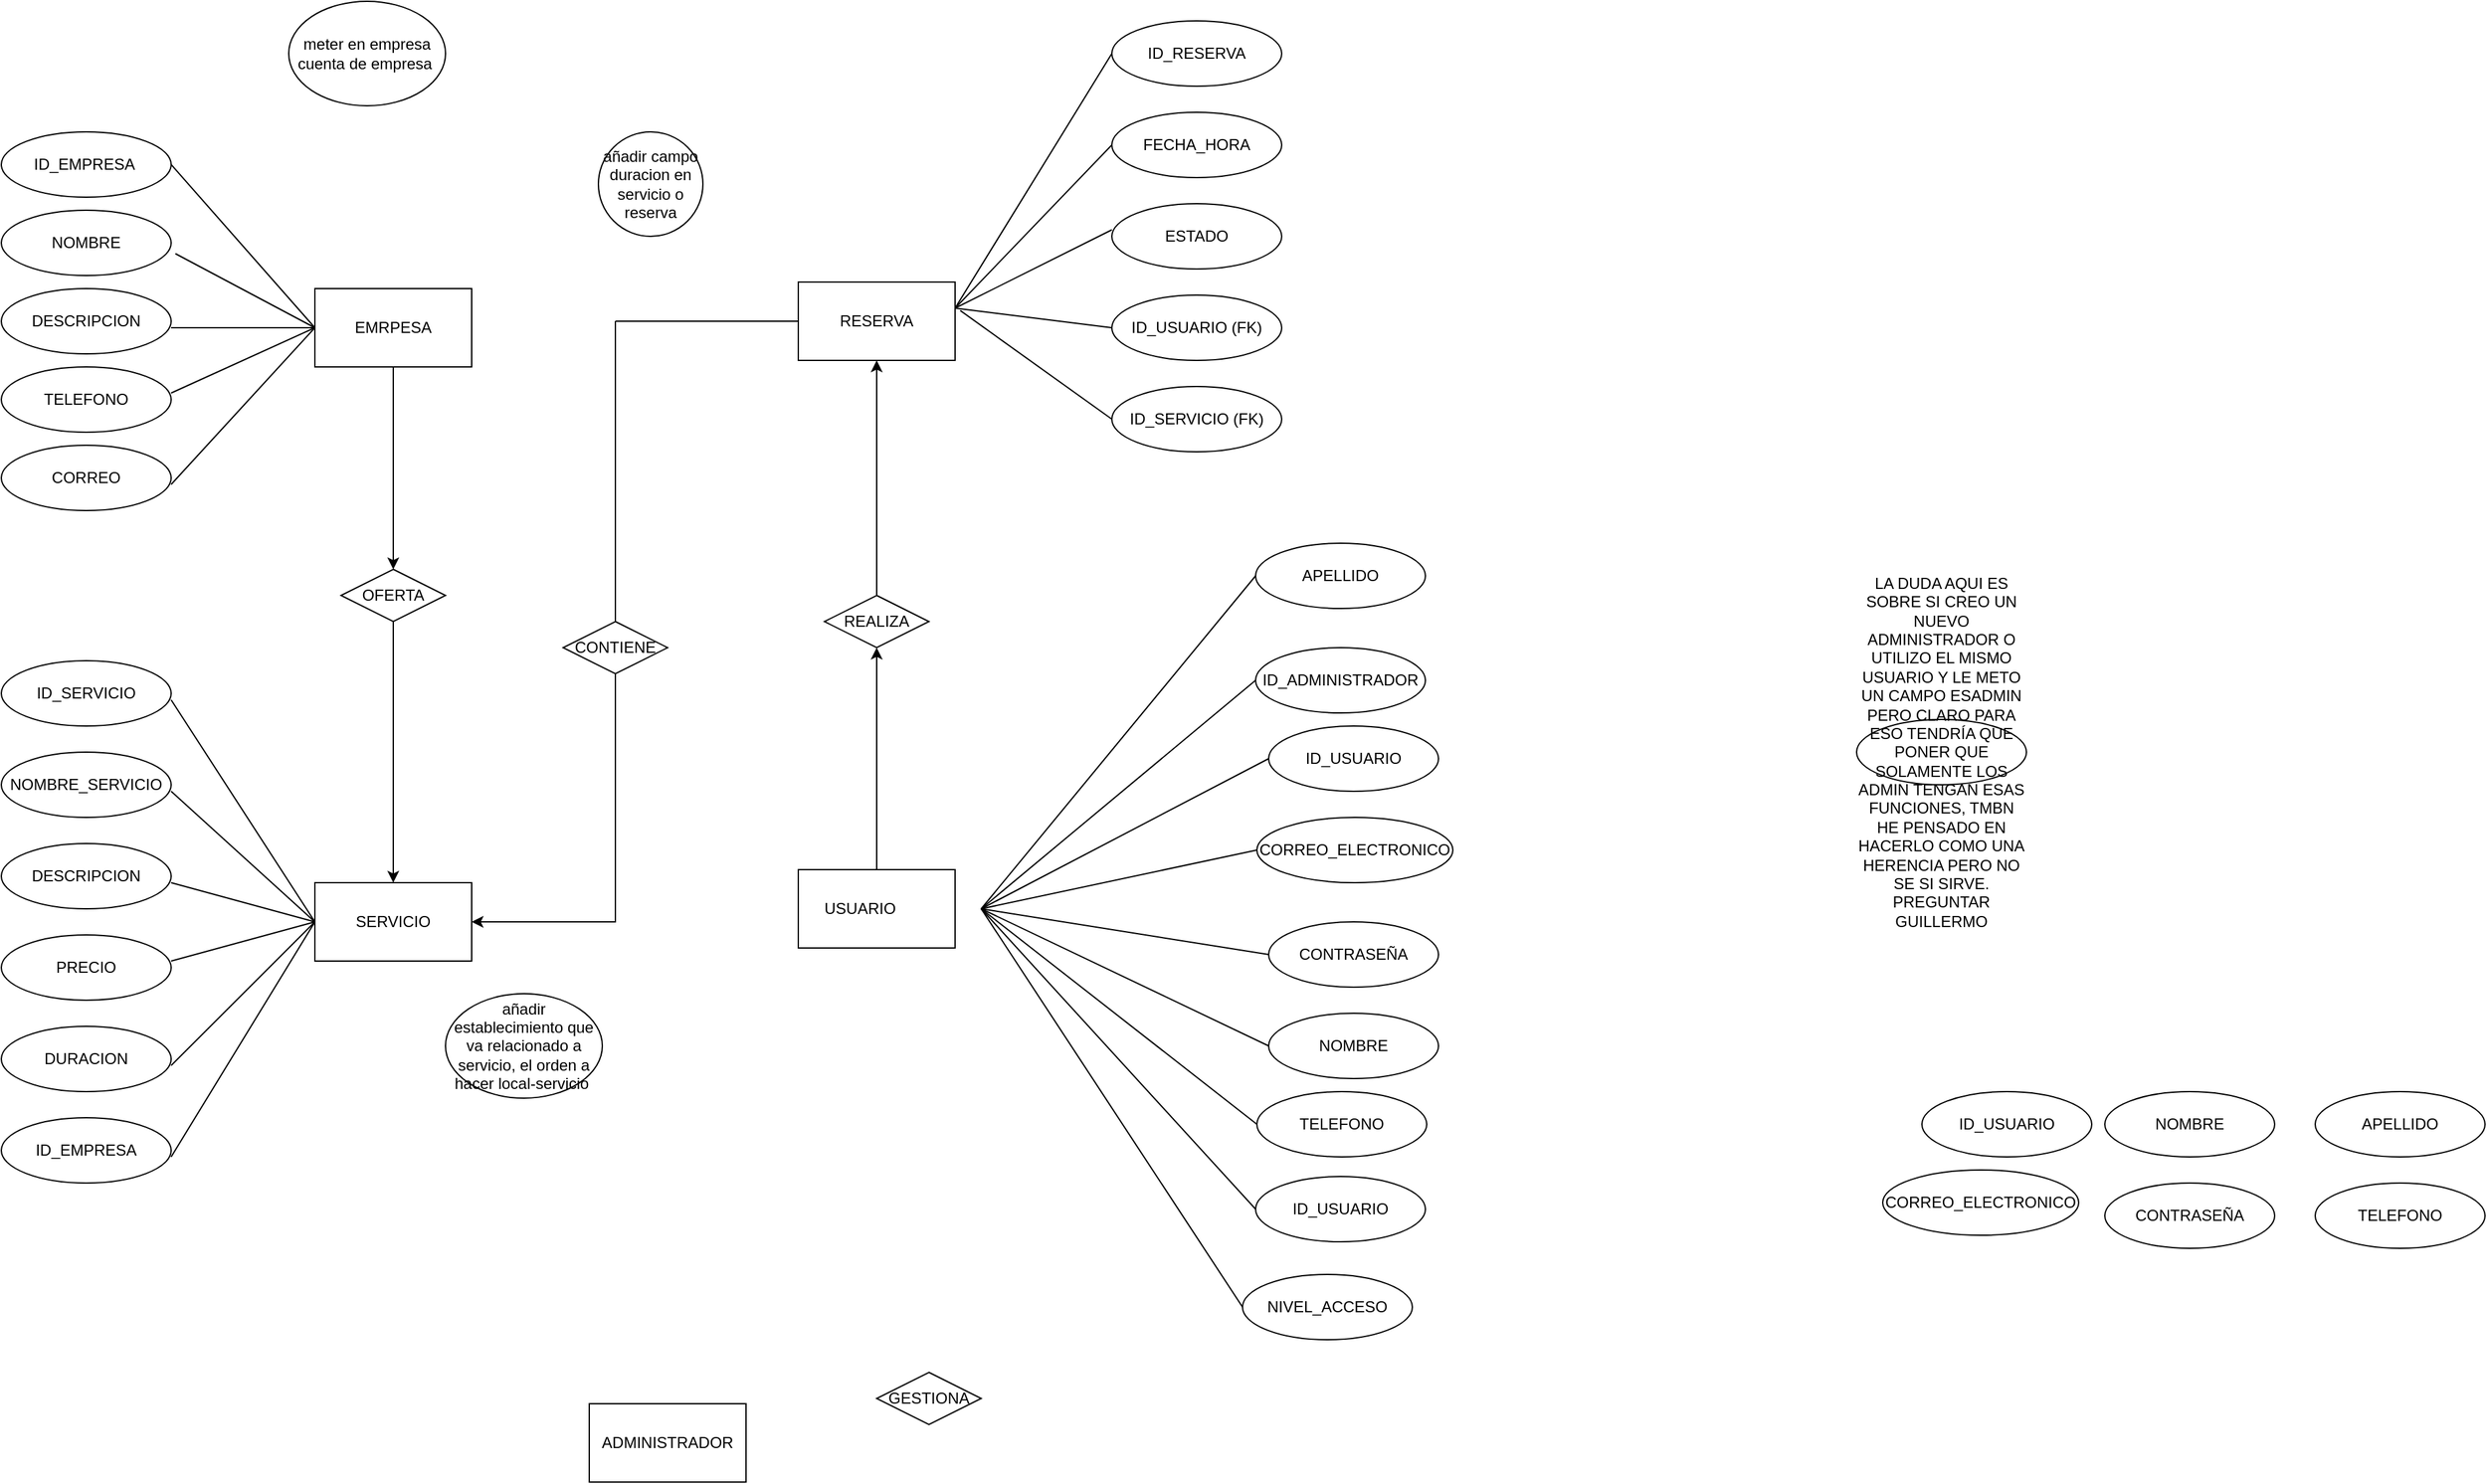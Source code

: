 <mxfile version="24.2.5" type="device">
  <diagram id="C5RBs43oDa-KdzZeNtuy" name="Page-1">
    <mxGraphModel dx="1400" dy="707" grid="1" gridSize="10" guides="1" tooltips="1" connect="1" arrows="1" fold="1" page="1" pageScale="1" pageWidth="827" pageHeight="1169" math="0" shadow="0">
      <root>
        <mxCell id="WIyWlLk6GJQsqaUBKTNV-0" />
        <mxCell id="WIyWlLk6GJQsqaUBKTNV-1" parent="WIyWlLk6GJQsqaUBKTNV-0" />
        <mxCell id="ExBjZ8pog-AtWkOkbSy3-0" style="edgeStyle=orthogonalEdgeStyle;rounded=0;orthogonalLoop=1;jettySize=auto;html=1;entryX=0.5;entryY=1;entryDx=0;entryDy=0;" parent="WIyWlLk6GJQsqaUBKTNV-1" source="3SX-jlCpRVcLW0ezpYoT-0" target="3SX-jlCpRVcLW0ezpYoT-5" edge="1">
          <mxGeometry relative="1" as="geometry" />
        </mxCell>
        <mxCell id="3SX-jlCpRVcLW0ezpYoT-0" value="USUARIO&lt;span style=&quot;white-space: pre;&quot;&gt;&#x9;&lt;/span&gt;" style="rounded=0;whiteSpace=wrap;html=1;" parent="WIyWlLk6GJQsqaUBKTNV-1" vertex="1">
          <mxGeometry x="980" y="700" width="120" height="60" as="geometry" />
        </mxCell>
        <mxCell id="3SX-jlCpRVcLW0ezpYoT-1" value="RESERVA" style="rounded=0;whiteSpace=wrap;html=1;" parent="WIyWlLk6GJQsqaUBKTNV-1" vertex="1">
          <mxGeometry x="980" y="250" width="120" height="60" as="geometry" />
        </mxCell>
        <mxCell id="3SX-jlCpRVcLW0ezpYoT-2" value="ADMINISTRADOR" style="rounded=0;whiteSpace=wrap;html=1;" parent="WIyWlLk6GJQsqaUBKTNV-1" vertex="1">
          <mxGeometry x="820" y="1109" width="120" height="60" as="geometry" />
        </mxCell>
        <mxCell id="ExBjZ8pog-AtWkOkbSy3-6" style="edgeStyle=orthogonalEdgeStyle;rounded=0;orthogonalLoop=1;jettySize=auto;html=1;exitX=0.5;exitY=1;exitDx=0;exitDy=0;entryX=0.5;entryY=0;entryDx=0;entryDy=0;" parent="WIyWlLk6GJQsqaUBKTNV-1" source="3SX-jlCpRVcLW0ezpYoT-3" target="3SX-jlCpRVcLW0ezpYoT-7" edge="1">
          <mxGeometry relative="1" as="geometry" />
        </mxCell>
        <mxCell id="3SX-jlCpRVcLW0ezpYoT-3" value="EMRPESA" style="rounded=0;whiteSpace=wrap;html=1;" parent="WIyWlLk6GJQsqaUBKTNV-1" vertex="1">
          <mxGeometry x="610" y="255" width="120" height="60" as="geometry" />
        </mxCell>
        <mxCell id="3SX-jlCpRVcLW0ezpYoT-4" value="SERVICIO" style="rounded=0;whiteSpace=wrap;html=1;" parent="WIyWlLk6GJQsqaUBKTNV-1" vertex="1">
          <mxGeometry x="610" y="710" width="120" height="60" as="geometry" />
        </mxCell>
        <mxCell id="ExBjZ8pog-AtWkOkbSy3-1" style="edgeStyle=orthogonalEdgeStyle;rounded=0;orthogonalLoop=1;jettySize=auto;html=1;exitX=0.5;exitY=0;exitDx=0;exitDy=0;entryX=0.5;entryY=1;entryDx=0;entryDy=0;" parent="WIyWlLk6GJQsqaUBKTNV-1" source="3SX-jlCpRVcLW0ezpYoT-5" target="3SX-jlCpRVcLW0ezpYoT-1" edge="1">
          <mxGeometry relative="1" as="geometry" />
        </mxCell>
        <mxCell id="3SX-jlCpRVcLW0ezpYoT-5" value="REALIZA" style="rhombus;whiteSpace=wrap;html=1;" parent="WIyWlLk6GJQsqaUBKTNV-1" vertex="1">
          <mxGeometry x="1000" y="490" width="80" height="40" as="geometry" />
        </mxCell>
        <mxCell id="ExBjZ8pog-AtWkOkbSy3-3" style="edgeStyle=orthogonalEdgeStyle;rounded=0;orthogonalLoop=1;jettySize=auto;html=1;exitX=0.5;exitY=1;exitDx=0;exitDy=0;entryX=1;entryY=0.5;entryDx=0;entryDy=0;" parent="WIyWlLk6GJQsqaUBKTNV-1" source="3SX-jlCpRVcLW0ezpYoT-6" target="3SX-jlCpRVcLW0ezpYoT-4" edge="1">
          <mxGeometry relative="1" as="geometry" />
        </mxCell>
        <mxCell id="3SX-jlCpRVcLW0ezpYoT-6" value="CONTIENE" style="rhombus;whiteSpace=wrap;html=1;" parent="WIyWlLk6GJQsqaUBKTNV-1" vertex="1">
          <mxGeometry x="800" y="510" width="80" height="40" as="geometry" />
        </mxCell>
        <mxCell id="ExBjZ8pog-AtWkOkbSy3-7" style="edgeStyle=orthogonalEdgeStyle;rounded=0;orthogonalLoop=1;jettySize=auto;html=1;exitX=0.5;exitY=1;exitDx=0;exitDy=0;entryX=0.5;entryY=0;entryDx=0;entryDy=0;" parent="WIyWlLk6GJQsqaUBKTNV-1" source="3SX-jlCpRVcLW0ezpYoT-7" target="3SX-jlCpRVcLW0ezpYoT-4" edge="1">
          <mxGeometry relative="1" as="geometry" />
        </mxCell>
        <mxCell id="3SX-jlCpRVcLW0ezpYoT-7" value="OFERTA" style="rhombus;whiteSpace=wrap;html=1;" parent="WIyWlLk6GJQsqaUBKTNV-1" vertex="1">
          <mxGeometry x="630" y="470" width="80" height="40" as="geometry" />
        </mxCell>
        <mxCell id="3SX-jlCpRVcLW0ezpYoT-9" value="GESTIONA" style="rhombus;whiteSpace=wrap;html=1;" parent="WIyWlLk6GJQsqaUBKTNV-1" vertex="1">
          <mxGeometry x="1040" y="1085" width="80" height="40" as="geometry" />
        </mxCell>
        <mxCell id="3SX-jlCpRVcLW0ezpYoT-27" value="NOMBRE" style="ellipse;whiteSpace=wrap;html=1;" parent="WIyWlLk6GJQsqaUBKTNV-1" vertex="1">
          <mxGeometry x="370" y="195" width="130" height="50" as="geometry" />
        </mxCell>
        <mxCell id="3SX-jlCpRVcLW0ezpYoT-28" value="ID_EMPRESA&lt;span style=&quot;white-space: pre;&quot;&gt;&#x9;&lt;/span&gt;" style="ellipse;whiteSpace=wrap;html=1;" parent="WIyWlLk6GJQsqaUBKTNV-1" vertex="1">
          <mxGeometry x="370" y="135" width="130" height="50" as="geometry" />
        </mxCell>
        <mxCell id="3SX-jlCpRVcLW0ezpYoT-29" value="DESCRIPCION" style="ellipse;whiteSpace=wrap;html=1;" parent="WIyWlLk6GJQsqaUBKTNV-1" vertex="1">
          <mxGeometry x="370" y="255" width="130" height="50" as="geometry" />
        </mxCell>
        <mxCell id="3SX-jlCpRVcLW0ezpYoT-30" value="CORREO" style="ellipse;whiteSpace=wrap;html=1;" parent="WIyWlLk6GJQsqaUBKTNV-1" vertex="1">
          <mxGeometry x="370" y="375" width="130" height="50" as="geometry" />
        </mxCell>
        <mxCell id="3SX-jlCpRVcLW0ezpYoT-31" value="TELEFONO" style="ellipse;whiteSpace=wrap;html=1;" parent="WIyWlLk6GJQsqaUBKTNV-1" vertex="1">
          <mxGeometry x="370" y="315" width="130" height="50" as="geometry" />
        </mxCell>
        <mxCell id="3SX-jlCpRVcLW0ezpYoT-34" value="ID_SERVICIO" style="ellipse;whiteSpace=wrap;html=1;" parent="WIyWlLk6GJQsqaUBKTNV-1" vertex="1">
          <mxGeometry x="370" y="540" width="130" height="50" as="geometry" />
        </mxCell>
        <mxCell id="3SX-jlCpRVcLW0ezpYoT-35" value="NOMBRE_SERVICIO" style="ellipse;whiteSpace=wrap;html=1;" parent="WIyWlLk6GJQsqaUBKTNV-1" vertex="1">
          <mxGeometry x="370" y="610" width="130" height="50" as="geometry" />
        </mxCell>
        <mxCell id="3SX-jlCpRVcLW0ezpYoT-40" value="DESCRIPCION" style="ellipse;whiteSpace=wrap;html=1;" parent="WIyWlLk6GJQsqaUBKTNV-1" vertex="1">
          <mxGeometry x="370" y="680" width="130" height="50" as="geometry" />
        </mxCell>
        <mxCell id="3SX-jlCpRVcLW0ezpYoT-41" value="PRECIO" style="ellipse;whiteSpace=wrap;html=1;" parent="WIyWlLk6GJQsqaUBKTNV-1" vertex="1">
          <mxGeometry x="370" y="750" width="130" height="50" as="geometry" />
        </mxCell>
        <mxCell id="3SX-jlCpRVcLW0ezpYoT-42" value="DURACION" style="ellipse;whiteSpace=wrap;html=1;" parent="WIyWlLk6GJQsqaUBKTNV-1" vertex="1">
          <mxGeometry x="370" y="820" width="130" height="50" as="geometry" />
        </mxCell>
        <mxCell id="3SX-jlCpRVcLW0ezpYoT-43" value="ID_EMPRESA" style="ellipse;whiteSpace=wrap;html=1;" parent="WIyWlLk6GJQsqaUBKTNV-1" vertex="1">
          <mxGeometry x="370" y="890" width="130" height="50" as="geometry" />
        </mxCell>
        <mxCell id="3SX-jlCpRVcLW0ezpYoT-44" value="ID_RESERVA" style="ellipse;whiteSpace=wrap;html=1;" parent="WIyWlLk6GJQsqaUBKTNV-1" vertex="1">
          <mxGeometry x="1220" y="50" width="130" height="50" as="geometry" />
        </mxCell>
        <mxCell id="3SX-jlCpRVcLW0ezpYoT-45" value="FECHA_HORA" style="ellipse;whiteSpace=wrap;html=1;" parent="WIyWlLk6GJQsqaUBKTNV-1" vertex="1">
          <mxGeometry x="1220" y="120" width="130" height="50" as="geometry" />
        </mxCell>
        <mxCell id="3SX-jlCpRVcLW0ezpYoT-46" value="ESTADO" style="ellipse;whiteSpace=wrap;html=1;" parent="WIyWlLk6GJQsqaUBKTNV-1" vertex="1">
          <mxGeometry x="1220" y="190" width="130" height="50" as="geometry" />
        </mxCell>
        <mxCell id="3SX-jlCpRVcLW0ezpYoT-47" value="ID_USUARIO (FK)" style="ellipse;whiteSpace=wrap;html=1;" parent="WIyWlLk6GJQsqaUBKTNV-1" vertex="1">
          <mxGeometry x="1220" y="260" width="130" height="50" as="geometry" />
        </mxCell>
        <mxCell id="3SX-jlCpRVcLW0ezpYoT-48" value="ID_SERVICIO (FK)" style="ellipse;whiteSpace=wrap;html=1;" parent="WIyWlLk6GJQsqaUBKTNV-1" vertex="1">
          <mxGeometry x="1220" y="330" width="130" height="50" as="geometry" />
        </mxCell>
        <mxCell id="3SX-jlCpRVcLW0ezpYoT-50" value="APELLIDO" style="ellipse;whiteSpace=wrap;html=1;" parent="WIyWlLk6GJQsqaUBKTNV-1" vertex="1">
          <mxGeometry x="2141" y="870" width="130" height="50" as="geometry" />
        </mxCell>
        <mxCell id="3SX-jlCpRVcLW0ezpYoT-51" value="TELEFONO" style="ellipse;whiteSpace=wrap;html=1;" parent="WIyWlLk6GJQsqaUBKTNV-1" vertex="1">
          <mxGeometry x="2141" y="940" width="130" height="50" as="geometry" />
        </mxCell>
        <mxCell id="3SX-jlCpRVcLW0ezpYoT-52" value="NOMBRE" style="ellipse;whiteSpace=wrap;html=1;" parent="WIyWlLk6GJQsqaUBKTNV-1" vertex="1">
          <mxGeometry x="1980" y="870" width="130" height="50" as="geometry" />
        </mxCell>
        <mxCell id="3SX-jlCpRVcLW0ezpYoT-53" value="CONTRASEÑA" style="ellipse;whiteSpace=wrap;html=1;" parent="WIyWlLk6GJQsqaUBKTNV-1" vertex="1">
          <mxGeometry x="1980" y="940" width="130" height="50" as="geometry" />
        </mxCell>
        <mxCell id="3SX-jlCpRVcLW0ezpYoT-54" value="ID_USUARIO" style="ellipse;whiteSpace=wrap;html=1;" parent="WIyWlLk6GJQsqaUBKTNV-1" vertex="1">
          <mxGeometry x="1840" y="870" width="130" height="50" as="geometry" />
        </mxCell>
        <mxCell id="3SX-jlCpRVcLW0ezpYoT-55" value="CORREO_ELECTRONICO" style="ellipse;whiteSpace=wrap;html=1;" parent="WIyWlLk6GJQsqaUBKTNV-1" vertex="1">
          <mxGeometry x="1810" y="930" width="150" height="50" as="geometry" />
        </mxCell>
        <mxCell id="3SX-jlCpRVcLW0ezpYoT-56" value="ID_ADMINISTRADOR" style="ellipse;whiteSpace=wrap;html=1;" parent="WIyWlLk6GJQsqaUBKTNV-1" vertex="1">
          <mxGeometry x="1330" y="530" width="130" height="50" as="geometry" />
        </mxCell>
        <mxCell id="3SX-jlCpRVcLW0ezpYoT-57" value="NIVEL_ACCESO" style="ellipse;whiteSpace=wrap;html=1;" parent="WIyWlLk6GJQsqaUBKTNV-1" vertex="1">
          <mxGeometry x="1320" y="1010" width="130" height="50" as="geometry" />
        </mxCell>
        <mxCell id="3SX-jlCpRVcLW0ezpYoT-58" value="LA DUDA AQUI ES SOBRE SI CREO UN NUEVO ADMINISTRADOR O UTILIZO EL MISMO USUARIO Y LE METO UN CAMPO ESADMIN PERO CLARO PARA ESO TENDRÍA QUE PONER QUE SOLAMENTE LOS ADMIN TENGAN ESAS FUNCIONES, TMBN HE PENSADO EN HACERLO COMO UNA HERENCIA PERO NO SE SI SIRVE. PREGUNTAR GUILLERMO" style="ellipse;whiteSpace=wrap;html=1;" parent="WIyWlLk6GJQsqaUBKTNV-1" vertex="1">
          <mxGeometry x="1790" y="585" width="130" height="50" as="geometry" />
        </mxCell>
        <mxCell id="3SX-jlCpRVcLW0ezpYoT-59" value="ID_USUARIO" style="ellipse;whiteSpace=wrap;html=1;" parent="WIyWlLk6GJQsqaUBKTNV-1" vertex="1">
          <mxGeometry x="1330" y="935" width="130" height="50" as="geometry" />
        </mxCell>
        <mxCell id="3SX-jlCpRVcLW0ezpYoT-61" value="APELLIDO" style="ellipse;whiteSpace=wrap;html=1;" parent="WIyWlLk6GJQsqaUBKTNV-1" vertex="1">
          <mxGeometry x="1330" y="450" width="130" height="50" as="geometry" />
        </mxCell>
        <mxCell id="3SX-jlCpRVcLW0ezpYoT-62" value="TELEFONO" style="ellipse;whiteSpace=wrap;html=1;" parent="WIyWlLk6GJQsqaUBKTNV-1" vertex="1">
          <mxGeometry x="1331" y="870" width="130" height="50" as="geometry" />
        </mxCell>
        <mxCell id="3SX-jlCpRVcLW0ezpYoT-63" value="NOMBRE" style="ellipse;whiteSpace=wrap;html=1;" parent="WIyWlLk6GJQsqaUBKTNV-1" vertex="1">
          <mxGeometry x="1340" y="810" width="130" height="50" as="geometry" />
        </mxCell>
        <mxCell id="3SX-jlCpRVcLW0ezpYoT-64" value="CONTRASEÑA" style="ellipse;whiteSpace=wrap;html=1;" parent="WIyWlLk6GJQsqaUBKTNV-1" vertex="1">
          <mxGeometry x="1340" y="740" width="130" height="50" as="geometry" />
        </mxCell>
        <mxCell id="3SX-jlCpRVcLW0ezpYoT-65" value="ID_USUARIO" style="ellipse;whiteSpace=wrap;html=1;" parent="WIyWlLk6GJQsqaUBKTNV-1" vertex="1">
          <mxGeometry x="1340" y="590" width="130" height="50" as="geometry" />
        </mxCell>
        <mxCell id="3SX-jlCpRVcLW0ezpYoT-66" value="CORREO_ELECTRONICO" style="ellipse;whiteSpace=wrap;html=1;" parent="WIyWlLk6GJQsqaUBKTNV-1" vertex="1">
          <mxGeometry x="1331" y="660" width="150" height="50" as="geometry" />
        </mxCell>
        <mxCell id="3SX-jlCpRVcLW0ezpYoT-70" value="" style="endArrow=none;html=1;rounded=0;entryX=0;entryY=0.5;entryDx=0;entryDy=0;" parent="WIyWlLk6GJQsqaUBKTNV-1" target="3SX-jlCpRVcLW0ezpYoT-4" edge="1">
          <mxGeometry width="50" height="50" relative="1" as="geometry">
            <mxPoint x="500" y="850" as="sourcePoint" />
            <mxPoint x="550" y="800" as="targetPoint" />
          </mxGeometry>
        </mxCell>
        <mxCell id="3SX-jlCpRVcLW0ezpYoT-71" value="" style="endArrow=none;html=1;rounded=0;entryX=0;entryY=0.5;entryDx=0;entryDy=0;" parent="WIyWlLk6GJQsqaUBKTNV-1" target="3SX-jlCpRVcLW0ezpYoT-4" edge="1">
          <mxGeometry width="50" height="50" relative="1" as="geometry">
            <mxPoint x="500" y="920" as="sourcePoint" />
            <mxPoint x="550" y="870" as="targetPoint" />
          </mxGeometry>
        </mxCell>
        <mxCell id="3SX-jlCpRVcLW0ezpYoT-72" value="" style="endArrow=none;html=1;rounded=0;entryX=0;entryY=0.5;entryDx=0;entryDy=0;" parent="WIyWlLk6GJQsqaUBKTNV-1" target="3SX-jlCpRVcLW0ezpYoT-4" edge="1">
          <mxGeometry width="50" height="50" relative="1" as="geometry">
            <mxPoint x="500" y="770" as="sourcePoint" />
            <mxPoint x="550" y="720" as="targetPoint" />
          </mxGeometry>
        </mxCell>
        <mxCell id="3SX-jlCpRVcLW0ezpYoT-73" value="" style="endArrow=none;html=1;rounded=0;entryX=0;entryY=0.5;entryDx=0;entryDy=0;" parent="WIyWlLk6GJQsqaUBKTNV-1" target="3SX-jlCpRVcLW0ezpYoT-4" edge="1">
          <mxGeometry width="50" height="50" relative="1" as="geometry">
            <mxPoint x="500" y="710" as="sourcePoint" />
            <mxPoint x="550" y="660" as="targetPoint" />
          </mxGeometry>
        </mxCell>
        <mxCell id="3SX-jlCpRVcLW0ezpYoT-74" value="" style="endArrow=none;html=1;rounded=0;entryX=0;entryY=0.5;entryDx=0;entryDy=0;" parent="WIyWlLk6GJQsqaUBKTNV-1" target="3SX-jlCpRVcLW0ezpYoT-4" edge="1">
          <mxGeometry width="50" height="50" relative="1" as="geometry">
            <mxPoint x="500" y="640" as="sourcePoint" />
            <mxPoint x="550" y="590" as="targetPoint" />
          </mxGeometry>
        </mxCell>
        <mxCell id="3SX-jlCpRVcLW0ezpYoT-75" value="" style="endArrow=none;html=1;rounded=0;entryX=0;entryY=0.5;entryDx=0;entryDy=0;" parent="WIyWlLk6GJQsqaUBKTNV-1" target="3SX-jlCpRVcLW0ezpYoT-4" edge="1">
          <mxGeometry width="50" height="50" relative="1" as="geometry">
            <mxPoint x="500" y="570" as="sourcePoint" />
            <mxPoint x="550" y="520" as="targetPoint" />
          </mxGeometry>
        </mxCell>
        <mxCell id="3SX-jlCpRVcLW0ezpYoT-79" value="" style="endArrow=none;html=1;rounded=0;entryX=0;entryY=0.5;entryDx=0;entryDy=0;" parent="WIyWlLk6GJQsqaUBKTNV-1" target="3SX-jlCpRVcLW0ezpYoT-61" edge="1">
          <mxGeometry width="50" height="50" relative="1" as="geometry">
            <mxPoint x="1120" y="730" as="sourcePoint" />
            <mxPoint x="1170" y="680" as="targetPoint" />
          </mxGeometry>
        </mxCell>
        <mxCell id="3SX-jlCpRVcLW0ezpYoT-80" value="" style="endArrow=none;html=1;rounded=0;entryX=0;entryY=0.5;entryDx=0;entryDy=0;" parent="WIyWlLk6GJQsqaUBKTNV-1" target="3SX-jlCpRVcLW0ezpYoT-56" edge="1">
          <mxGeometry width="50" height="50" relative="1" as="geometry">
            <mxPoint x="1120" y="730" as="sourcePoint" />
            <mxPoint x="1170" y="680" as="targetPoint" />
          </mxGeometry>
        </mxCell>
        <mxCell id="3SX-jlCpRVcLW0ezpYoT-81" value="" style="endArrow=none;html=1;rounded=0;entryX=0;entryY=0.5;entryDx=0;entryDy=0;" parent="WIyWlLk6GJQsqaUBKTNV-1" target="3SX-jlCpRVcLW0ezpYoT-66" edge="1">
          <mxGeometry width="50" height="50" relative="1" as="geometry">
            <mxPoint x="1120" y="730" as="sourcePoint" />
            <mxPoint x="1170" y="680" as="targetPoint" />
          </mxGeometry>
        </mxCell>
        <mxCell id="3SX-jlCpRVcLW0ezpYoT-83" value="" style="endArrow=none;html=1;rounded=0;entryX=0;entryY=0.5;entryDx=0;entryDy=0;" parent="WIyWlLk6GJQsqaUBKTNV-1" target="3SX-jlCpRVcLW0ezpYoT-64" edge="1">
          <mxGeometry width="50" height="50" relative="1" as="geometry">
            <mxPoint x="1120" y="730" as="sourcePoint" />
            <mxPoint x="1170" y="680" as="targetPoint" />
          </mxGeometry>
        </mxCell>
        <mxCell id="3SX-jlCpRVcLW0ezpYoT-84" value="" style="endArrow=none;html=1;rounded=0;entryX=0;entryY=0.5;entryDx=0;entryDy=0;" parent="WIyWlLk6GJQsqaUBKTNV-1" target="3SX-jlCpRVcLW0ezpYoT-63" edge="1">
          <mxGeometry width="50" height="50" relative="1" as="geometry">
            <mxPoint x="1120" y="730" as="sourcePoint" />
            <mxPoint x="1170" y="680" as="targetPoint" />
          </mxGeometry>
        </mxCell>
        <mxCell id="3SX-jlCpRVcLW0ezpYoT-85" value="" style="endArrow=none;html=1;rounded=0;entryX=0;entryY=0.5;entryDx=0;entryDy=0;" parent="WIyWlLk6GJQsqaUBKTNV-1" target="3SX-jlCpRVcLW0ezpYoT-62" edge="1">
          <mxGeometry width="50" height="50" relative="1" as="geometry">
            <mxPoint x="1120" y="730" as="sourcePoint" />
            <mxPoint x="1170" y="680" as="targetPoint" />
          </mxGeometry>
        </mxCell>
        <mxCell id="3SX-jlCpRVcLW0ezpYoT-86" value="" style="endArrow=none;html=1;rounded=0;entryX=0;entryY=0.5;entryDx=0;entryDy=0;" parent="WIyWlLk6GJQsqaUBKTNV-1" target="3SX-jlCpRVcLW0ezpYoT-59" edge="1">
          <mxGeometry width="50" height="50" relative="1" as="geometry">
            <mxPoint x="1120" y="730" as="sourcePoint" />
            <mxPoint x="1170" y="680" as="targetPoint" />
          </mxGeometry>
        </mxCell>
        <mxCell id="3SX-jlCpRVcLW0ezpYoT-87" value="" style="endArrow=none;html=1;rounded=0;entryX=0;entryY=0.5;entryDx=0;entryDy=0;" parent="WIyWlLk6GJQsqaUBKTNV-1" target="3SX-jlCpRVcLW0ezpYoT-57" edge="1">
          <mxGeometry width="50" height="50" relative="1" as="geometry">
            <mxPoint x="1120" y="730" as="sourcePoint" />
            <mxPoint x="1170" y="680" as="targetPoint" />
          </mxGeometry>
        </mxCell>
        <mxCell id="3SX-jlCpRVcLW0ezpYoT-89" value="" style="endArrow=none;html=1;rounded=0;entryX=0;entryY=0.5;entryDx=0;entryDy=0;" parent="WIyWlLk6GJQsqaUBKTNV-1" target="3SX-jlCpRVcLW0ezpYoT-65" edge="1">
          <mxGeometry width="50" height="50" relative="1" as="geometry">
            <mxPoint x="1120" y="730" as="sourcePoint" />
            <mxPoint x="1170" y="680" as="targetPoint" />
          </mxGeometry>
        </mxCell>
        <mxCell id="3SX-jlCpRVcLW0ezpYoT-90" value="" style="endArrow=none;html=1;rounded=0;entryX=0;entryY=0.5;entryDx=0;entryDy=0;" parent="WIyWlLk6GJQsqaUBKTNV-1" edge="1">
          <mxGeometry width="50" height="50" relative="1" as="geometry">
            <mxPoint x="1100" y="270" as="sourcePoint" />
            <mxPoint x="1220" y="210" as="targetPoint" />
          </mxGeometry>
        </mxCell>
        <mxCell id="3SX-jlCpRVcLW0ezpYoT-93" value="" style="endArrow=none;html=1;rounded=0;entryX=0;entryY=0.5;entryDx=0;entryDy=0;" parent="WIyWlLk6GJQsqaUBKTNV-1" target="3SX-jlCpRVcLW0ezpYoT-45" edge="1">
          <mxGeometry width="50" height="50" relative="1" as="geometry">
            <mxPoint x="1100" y="270" as="sourcePoint" />
            <mxPoint x="960" y="182.5" as="targetPoint" />
          </mxGeometry>
        </mxCell>
        <mxCell id="3SX-jlCpRVcLW0ezpYoT-94" value="" style="endArrow=none;html=1;rounded=0;entryX=0;entryY=0.5;entryDx=0;entryDy=0;" parent="WIyWlLk6GJQsqaUBKTNV-1" target="3SX-jlCpRVcLW0ezpYoT-44" edge="1">
          <mxGeometry width="50" height="50" relative="1" as="geometry">
            <mxPoint x="1100" y="270" as="sourcePoint" />
            <mxPoint x="1300" y="27.5" as="targetPoint" />
          </mxGeometry>
        </mxCell>
        <mxCell id="3SX-jlCpRVcLW0ezpYoT-95" value="" style="endArrow=none;html=1;rounded=0;entryX=0;entryY=0.5;entryDx=0;entryDy=0;" parent="WIyWlLk6GJQsqaUBKTNV-1" target="3SX-jlCpRVcLW0ezpYoT-47" edge="1">
          <mxGeometry width="50" height="50" relative="1" as="geometry">
            <mxPoint x="1100" y="270" as="sourcePoint" />
            <mxPoint x="980" y="202.5" as="targetPoint" />
          </mxGeometry>
        </mxCell>
        <mxCell id="3SX-jlCpRVcLW0ezpYoT-96" value="" style="endArrow=none;html=1;rounded=0;entryX=0;entryY=0.5;entryDx=0;entryDy=0;exitX=1.033;exitY=0.364;exitDx=0;exitDy=0;exitPerimeter=0;" parent="WIyWlLk6GJQsqaUBKTNV-1" source="3SX-jlCpRVcLW0ezpYoT-1" target="3SX-jlCpRVcLW0ezpYoT-48" edge="1">
          <mxGeometry width="50" height="50" relative="1" as="geometry">
            <mxPoint x="780" y="467.5" as="sourcePoint" />
            <mxPoint x="990" y="212.5" as="targetPoint" />
          </mxGeometry>
        </mxCell>
        <mxCell id="3SX-jlCpRVcLW0ezpYoT-98" value="" style="endArrow=none;html=1;rounded=0;entryX=0;entryY=0.5;entryDx=0;entryDy=0;" parent="WIyWlLk6GJQsqaUBKTNV-1" target="3SX-jlCpRVcLW0ezpYoT-3" edge="1">
          <mxGeometry width="50" height="50" relative="1" as="geometry">
            <mxPoint x="500" y="285" as="sourcePoint" />
            <mxPoint x="550" y="235" as="targetPoint" />
          </mxGeometry>
        </mxCell>
        <mxCell id="3SX-jlCpRVcLW0ezpYoT-99" value="" style="endArrow=none;html=1;rounded=0;entryX=0;entryY=0.5;entryDx=0;entryDy=0;" parent="WIyWlLk6GJQsqaUBKTNV-1" target="3SX-jlCpRVcLW0ezpYoT-3" edge="1">
          <mxGeometry width="50" height="50" relative="1" as="geometry">
            <mxPoint x="500" y="335" as="sourcePoint" />
            <mxPoint x="550" y="285" as="targetPoint" />
          </mxGeometry>
        </mxCell>
        <mxCell id="3SX-jlCpRVcLW0ezpYoT-100" value="" style="endArrow=none;html=1;rounded=0;entryX=1.025;entryY=0.665;entryDx=0;entryDy=0;entryPerimeter=0;" parent="WIyWlLk6GJQsqaUBKTNV-1" target="3SX-jlCpRVcLW0ezpYoT-27" edge="1">
          <mxGeometry width="50" height="50" relative="1" as="geometry">
            <mxPoint x="610" y="285" as="sourcePoint" />
            <mxPoint x="790" y="305" as="targetPoint" />
          </mxGeometry>
        </mxCell>
        <mxCell id="3SX-jlCpRVcLW0ezpYoT-101" value="" style="endArrow=none;html=1;rounded=0;entryX=0;entryY=0.5;entryDx=0;entryDy=0;" parent="WIyWlLk6GJQsqaUBKTNV-1" target="3SX-jlCpRVcLW0ezpYoT-3" edge="1">
          <mxGeometry width="50" height="50" relative="1" as="geometry">
            <mxPoint x="500" y="405" as="sourcePoint" />
            <mxPoint x="550" y="355" as="targetPoint" />
          </mxGeometry>
        </mxCell>
        <mxCell id="3SX-jlCpRVcLW0ezpYoT-102" value="" style="endArrow=none;html=1;rounded=0;entryX=1;entryY=0.5;entryDx=0;entryDy=0;" parent="WIyWlLk6GJQsqaUBKTNV-1" target="3SX-jlCpRVcLW0ezpYoT-28" edge="1">
          <mxGeometry width="50" height="50" relative="1" as="geometry">
            <mxPoint x="610" y="285" as="sourcePoint" />
            <mxPoint x="810" y="325" as="targetPoint" />
          </mxGeometry>
        </mxCell>
        <mxCell id="ExBjZ8pog-AtWkOkbSy3-4" value="" style="endArrow=none;html=1;rounded=0;exitX=0.5;exitY=0;exitDx=0;exitDy=0;" parent="WIyWlLk6GJQsqaUBKTNV-1" source="3SX-jlCpRVcLW0ezpYoT-6" edge="1">
          <mxGeometry width="50" height="50" relative="1" as="geometry">
            <mxPoint x="850" y="470" as="sourcePoint" />
            <mxPoint x="840" y="280" as="targetPoint" />
          </mxGeometry>
        </mxCell>
        <mxCell id="ExBjZ8pog-AtWkOkbSy3-5" value="" style="endArrow=none;html=1;rounded=0;entryX=0;entryY=0.5;entryDx=0;entryDy=0;" parent="WIyWlLk6GJQsqaUBKTNV-1" target="3SX-jlCpRVcLW0ezpYoT-1" edge="1">
          <mxGeometry width="50" height="50" relative="1" as="geometry">
            <mxPoint x="840" y="280" as="sourcePoint" />
            <mxPoint x="840" y="280" as="targetPoint" />
          </mxGeometry>
        </mxCell>
        <mxCell id="--TpfeWfeMdfwwTfTwSB-0" value="añadir campo duracion en servicio o reserva" style="ellipse;whiteSpace=wrap;html=1;aspect=fixed;" vertex="1" parent="WIyWlLk6GJQsqaUBKTNV-1">
          <mxGeometry x="827" y="135" width="80" height="80" as="geometry" />
        </mxCell>
        <mxCell id="--TpfeWfeMdfwwTfTwSB-1" value="meter en empresa cuenta de empresa&amp;nbsp;" style="ellipse;whiteSpace=wrap;html=1;" vertex="1" parent="WIyWlLk6GJQsqaUBKTNV-1">
          <mxGeometry x="590" y="35" width="120" height="80" as="geometry" />
        </mxCell>
        <mxCell id="--TpfeWfeMdfwwTfTwSB-2" value="añadir establecimiento que va relacionado a servicio, el orden a hacer local-servicio&amp;nbsp;" style="ellipse;whiteSpace=wrap;html=1;" vertex="1" parent="WIyWlLk6GJQsqaUBKTNV-1">
          <mxGeometry x="710" y="795" width="120" height="80" as="geometry" />
        </mxCell>
      </root>
    </mxGraphModel>
  </diagram>
</mxfile>
